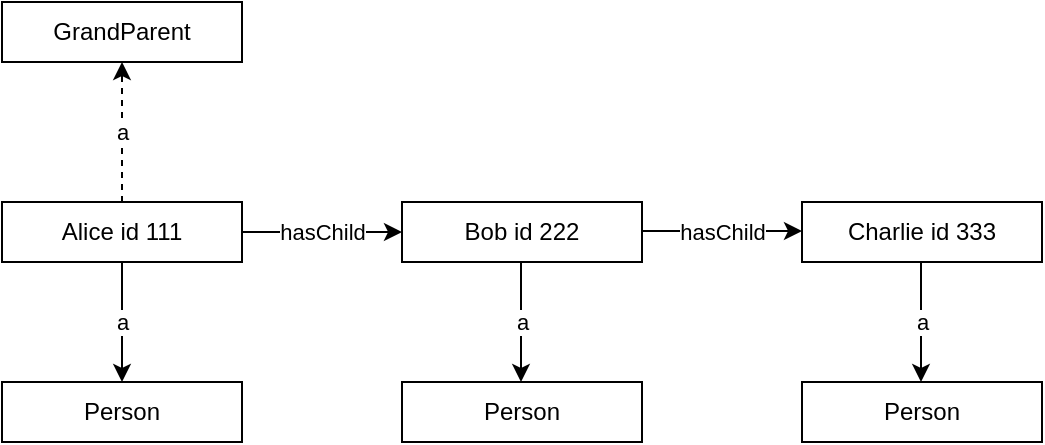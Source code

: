 <mxfile>
    <diagram id="TTHgOGZ55ZNgqcmRQxnD" name="Page-1">
        <mxGraphModel dx="350" dy="784" grid="1" gridSize="10" guides="1" tooltips="1" connect="1" arrows="1" fold="1" page="1" pageScale="1" pageWidth="850" pageHeight="1100" math="0" shadow="0">
            <root>
                <mxCell id="0"/>
                <mxCell id="1" parent="0"/>
                <mxCell id="3" value="Alice id 111" style="rounded=0;whiteSpace=wrap;html=1;fillColor=none;" parent="1" vertex="1">
                    <mxGeometry x="60" y="130" width="120" height="30" as="geometry"/>
                </mxCell>
                <mxCell id="5" value="Charlie id 333" style="rounded=0;whiteSpace=wrap;html=1;fillColor=none;" parent="1" vertex="1">
                    <mxGeometry x="460" y="130" width="120" height="30" as="geometry"/>
                </mxCell>
                <mxCell id="6" value="Bob id 222" style="rounded=0;whiteSpace=wrap;html=1;fillColor=none;" parent="1" vertex="1">
                    <mxGeometry x="260" y="130" width="120" height="30" as="geometry"/>
                </mxCell>
                <mxCell id="7" value="hasChild" style="endArrow=classic;html=1;exitX=1;exitY=0.5;exitDx=0;exitDy=0;entryX=0;entryY=0.5;entryDx=0;entryDy=0;" parent="1" source="3" target="6" edge="1">
                    <mxGeometry width="50" height="50" relative="1" as="geometry">
                        <mxPoint x="180" y="180" as="sourcePoint"/>
                        <mxPoint x="240" y="145" as="targetPoint"/>
                    </mxGeometry>
                </mxCell>
                <mxCell id="10" value="hasChild" style="endArrow=classic;html=1;exitX=1;exitY=0.5;exitDx=0;exitDy=0;entryX=0;entryY=0.5;entryDx=0;entryDy=0;" parent="1" edge="1">
                    <mxGeometry width="50" height="50" relative="1" as="geometry">
                        <mxPoint x="380" y="144.5" as="sourcePoint"/>
                        <mxPoint x="460" y="144.5" as="targetPoint"/>
                    </mxGeometry>
                </mxCell>
                <mxCell id="11" value="a" style="endArrow=classic;html=1;exitX=0.5;exitY=1;exitDx=0;exitDy=0;" parent="1" source="3" edge="1">
                    <mxGeometry width="50" height="50" relative="1" as="geometry">
                        <mxPoint x="120" y="200" as="sourcePoint"/>
                        <mxPoint x="120" y="220" as="targetPoint"/>
                    </mxGeometry>
                </mxCell>
                <mxCell id="12" value="a" style="endArrow=classic;html=1;exitX=0.5;exitY=1;exitDx=0;exitDy=0;" parent="1" edge="1">
                    <mxGeometry width="50" height="50" relative="1" as="geometry">
                        <mxPoint x="319.5" y="160" as="sourcePoint"/>
                        <mxPoint x="319.5" y="220" as="targetPoint"/>
                    </mxGeometry>
                </mxCell>
                <mxCell id="13" value="a" style="endArrow=classic;html=1;exitX=0.5;exitY=1;exitDx=0;exitDy=0;" parent="1" edge="1">
                    <mxGeometry width="50" height="50" relative="1" as="geometry">
                        <mxPoint x="519.5" y="160" as="sourcePoint"/>
                        <mxPoint x="519.5" y="220" as="targetPoint"/>
                    </mxGeometry>
                </mxCell>
                <mxCell id="14" value="Person" style="rounded=0;whiteSpace=wrap;html=1;fillColor=none;" parent="1" vertex="1">
                    <mxGeometry x="60" y="220" width="120" height="30" as="geometry"/>
                </mxCell>
                <mxCell id="15" value="Person" style="rounded=0;whiteSpace=wrap;html=1;fillColor=none;" parent="1" vertex="1">
                    <mxGeometry x="260" y="220" width="120" height="30" as="geometry"/>
                </mxCell>
                <mxCell id="16" value="Person" style="rounded=0;whiteSpace=wrap;html=1;fillColor=none;" parent="1" vertex="1">
                    <mxGeometry x="460" y="220" width="120" height="30" as="geometry"/>
                </mxCell>
                <mxCell id="17" value="a" style="endArrow=classic;dashed=1;html=1;exitX=0.5;exitY=0;exitDx=0;exitDy=0;startArrow=none;startFill=0;endFill=1;entryX=0.5;entryY=1;entryDx=0;entryDy=0;" edge="1" parent="1" source="3" target="18">
                    <mxGeometry width="50" height="50" relative="1" as="geometry">
                        <mxPoint x="160" y="430" as="sourcePoint"/>
                        <mxPoint x="120" y="70" as="targetPoint"/>
                    </mxGeometry>
                </mxCell>
                <mxCell id="18" value="GrandParent" style="rounded=0;whiteSpace=wrap;html=1;fillColor=none;" vertex="1" parent="1">
                    <mxGeometry x="60" y="30" width="120" height="30" as="geometry"/>
                </mxCell>
            </root>
        </mxGraphModel>
    </diagram>
</mxfile>